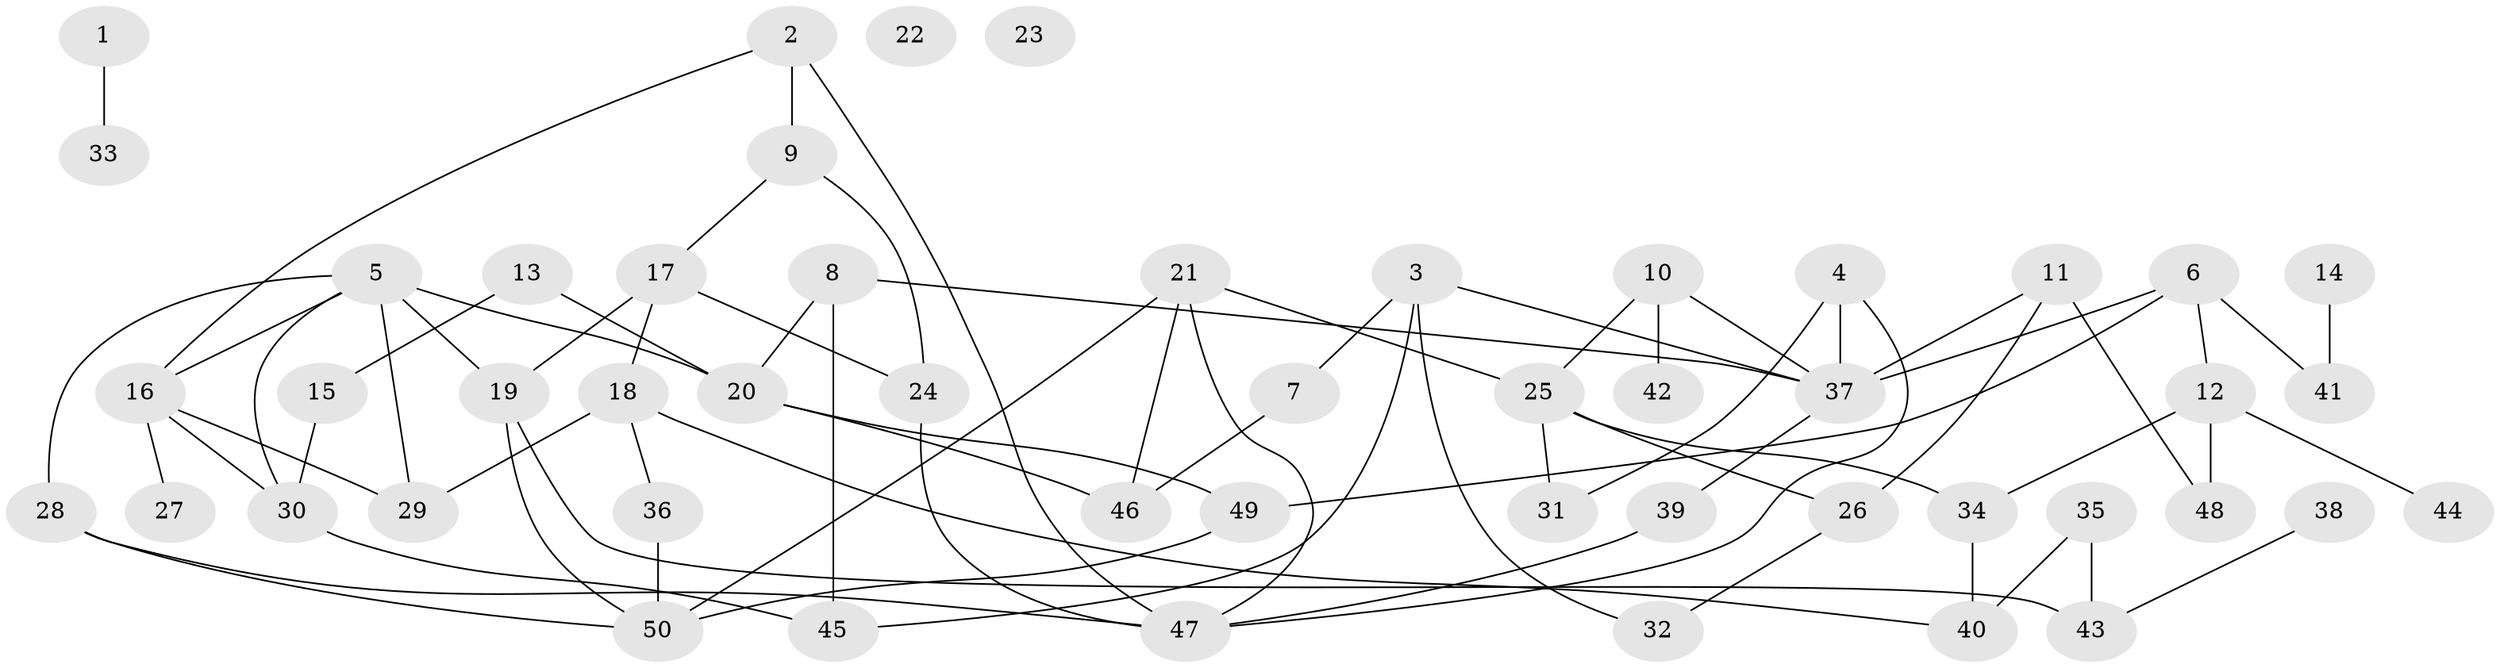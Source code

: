 // Generated by graph-tools (version 1.1) at 2025/49/03/09/25 03:49:04]
// undirected, 50 vertices, 73 edges
graph export_dot {
graph [start="1"]
  node [color=gray90,style=filled];
  1;
  2;
  3;
  4;
  5;
  6;
  7;
  8;
  9;
  10;
  11;
  12;
  13;
  14;
  15;
  16;
  17;
  18;
  19;
  20;
  21;
  22;
  23;
  24;
  25;
  26;
  27;
  28;
  29;
  30;
  31;
  32;
  33;
  34;
  35;
  36;
  37;
  38;
  39;
  40;
  41;
  42;
  43;
  44;
  45;
  46;
  47;
  48;
  49;
  50;
  1 -- 33;
  2 -- 9;
  2 -- 16;
  2 -- 47;
  3 -- 7;
  3 -- 32;
  3 -- 37;
  3 -- 45;
  4 -- 31;
  4 -- 37;
  4 -- 47;
  5 -- 16;
  5 -- 19;
  5 -- 20;
  5 -- 28;
  5 -- 29;
  5 -- 30;
  6 -- 12;
  6 -- 37;
  6 -- 41;
  6 -- 49;
  7 -- 46;
  8 -- 20;
  8 -- 37;
  8 -- 45;
  9 -- 17;
  9 -- 24;
  10 -- 25;
  10 -- 37;
  10 -- 42;
  11 -- 26;
  11 -- 37;
  11 -- 48;
  12 -- 34;
  12 -- 44;
  12 -- 48;
  13 -- 15;
  13 -- 20;
  14 -- 41;
  15 -- 30;
  16 -- 27;
  16 -- 29;
  16 -- 30;
  17 -- 18;
  17 -- 19;
  17 -- 24;
  18 -- 29;
  18 -- 36;
  18 -- 40;
  19 -- 43;
  19 -- 50;
  20 -- 46;
  20 -- 49;
  21 -- 25;
  21 -- 46;
  21 -- 47;
  21 -- 50;
  24 -- 47;
  25 -- 26;
  25 -- 31;
  25 -- 34;
  26 -- 32;
  28 -- 47;
  28 -- 50;
  30 -- 45;
  34 -- 40;
  35 -- 40;
  35 -- 43;
  36 -- 50;
  37 -- 39;
  38 -- 43;
  39 -- 47;
  49 -- 50;
}
